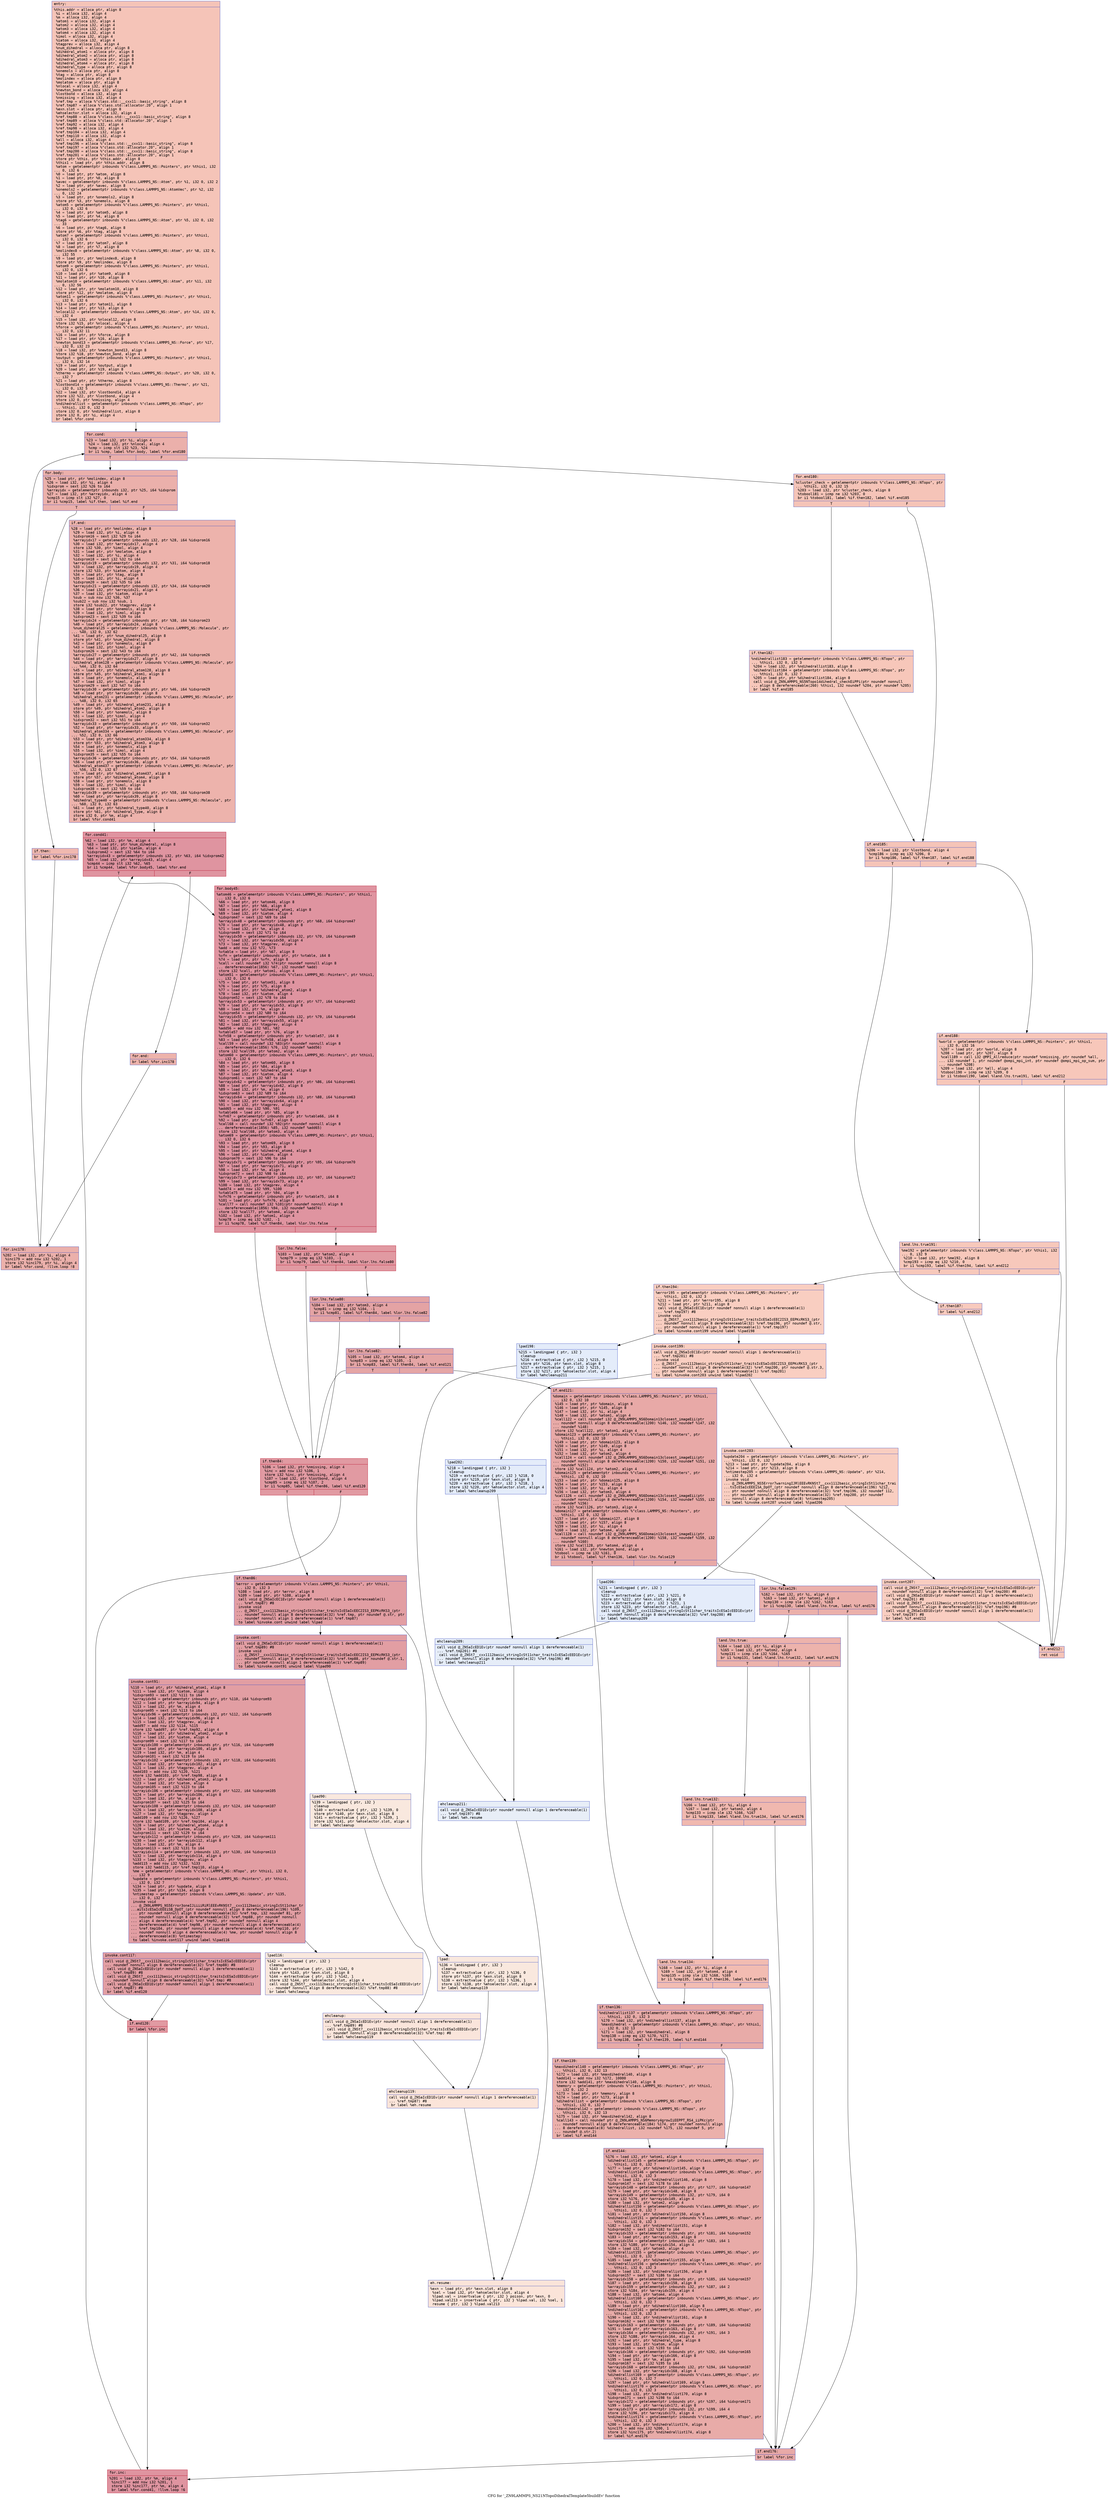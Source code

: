 digraph "CFG for '_ZN9LAMMPS_NS21NTopoDihedralTemplate5buildEv' function" {
	label="CFG for '_ZN9LAMMPS_NS21NTopoDihedralTemplate5buildEv' function";

	Node0x55584a912b20 [shape=record,color="#3d50c3ff", style=filled, fillcolor="#e97a5f70" fontname="Courier",label="{entry:\l|  %this.addr = alloca ptr, align 8\l  %i = alloca i32, align 4\l  %m = alloca i32, align 4\l  %atom1 = alloca i32, align 4\l  %atom2 = alloca i32, align 4\l  %atom3 = alloca i32, align 4\l  %atom4 = alloca i32, align 4\l  %imol = alloca i32, align 4\l  %iatom = alloca i32, align 4\l  %tagprev = alloca i32, align 4\l  %num_dihedral = alloca ptr, align 8\l  %dihedral_atom1 = alloca ptr, align 8\l  %dihedral_atom2 = alloca ptr, align 8\l  %dihedral_atom3 = alloca ptr, align 8\l  %dihedral_atom4 = alloca ptr, align 8\l  %dihedral_type = alloca ptr, align 8\l  %onemols = alloca ptr, align 8\l  %tag = alloca ptr, align 8\l  %molindex = alloca ptr, align 8\l  %molatom = alloca ptr, align 8\l  %nlocal = alloca i32, align 4\l  %newton_bond = alloca i32, align 4\l  %lostbond = alloca i32, align 4\l  %nmissing = alloca i32, align 4\l  %ref.tmp = alloca %\"class.std::__cxx11::basic_string\", align 8\l  %ref.tmp87 = alloca %\"class.std::allocator.20\", align 1\l  %exn.slot = alloca ptr, align 8\l  %ehselector.slot = alloca i32, align 4\l  %ref.tmp88 = alloca %\"class.std::__cxx11::basic_string\", align 8\l  %ref.tmp89 = alloca %\"class.std::allocator.20\", align 1\l  %ref.tmp92 = alloca i32, align 4\l  %ref.tmp98 = alloca i32, align 4\l  %ref.tmp104 = alloca i32, align 4\l  %ref.tmp110 = alloca i32, align 4\l  %all = alloca i32, align 4\l  %ref.tmp196 = alloca %\"class.std::__cxx11::basic_string\", align 8\l  %ref.tmp197 = alloca %\"class.std::allocator.20\", align 1\l  %ref.tmp200 = alloca %\"class.std::__cxx11::basic_string\", align 8\l  %ref.tmp201 = alloca %\"class.std::allocator.20\", align 1\l  store ptr %this, ptr %this.addr, align 8\l  %this1 = load ptr, ptr %this.addr, align 8\l  %atom = getelementptr inbounds %\"class.LAMMPS_NS::Pointers\", ptr %this1, i32\l... 0, i32 6\l  %0 = load ptr, ptr %atom, align 8\l  %1 = load ptr, ptr %0, align 8\l  %avec = getelementptr inbounds %\"class.LAMMPS_NS::Atom\", ptr %1, i32 0, i32 2\l  %2 = load ptr, ptr %avec, align 8\l  %onemols2 = getelementptr inbounds %\"class.LAMMPS_NS::AtomVec\", ptr %2, i32\l... 0, i32 24\l  %3 = load ptr, ptr %onemols2, align 8\l  store ptr %3, ptr %onemols, align 8\l  %atom5 = getelementptr inbounds %\"class.LAMMPS_NS::Pointers\", ptr %this1,\l... i32 0, i32 6\l  %4 = load ptr, ptr %atom5, align 8\l  %5 = load ptr, ptr %4, align 8\l  %tag6 = getelementptr inbounds %\"class.LAMMPS_NS::Atom\", ptr %5, i32 0, i32\l... 33\l  %6 = load ptr, ptr %tag6, align 8\l  store ptr %6, ptr %tag, align 8\l  %atom7 = getelementptr inbounds %\"class.LAMMPS_NS::Pointers\", ptr %this1,\l... i32 0, i32 6\l  %7 = load ptr, ptr %atom7, align 8\l  %8 = load ptr, ptr %7, align 8\l  %molindex8 = getelementptr inbounds %\"class.LAMMPS_NS::Atom\", ptr %8, i32 0,\l... i32 55\l  %9 = load ptr, ptr %molindex8, align 8\l  store ptr %9, ptr %molindex, align 8\l  %atom9 = getelementptr inbounds %\"class.LAMMPS_NS::Pointers\", ptr %this1,\l... i32 0, i32 6\l  %10 = load ptr, ptr %atom9, align 8\l  %11 = load ptr, ptr %10, align 8\l  %molatom10 = getelementptr inbounds %\"class.LAMMPS_NS::Atom\", ptr %11, i32\l... 0, i32 56\l  %12 = load ptr, ptr %molatom10, align 8\l  store ptr %12, ptr %molatom, align 8\l  %atom11 = getelementptr inbounds %\"class.LAMMPS_NS::Pointers\", ptr %this1,\l... i32 0, i32 6\l  %13 = load ptr, ptr %atom11, align 8\l  %14 = load ptr, ptr %13, align 8\l  %nlocal12 = getelementptr inbounds %\"class.LAMMPS_NS::Atom\", ptr %14, i32 0,\l... i32 4\l  %15 = load i32, ptr %nlocal12, align 8\l  store i32 %15, ptr %nlocal, align 4\l  %force = getelementptr inbounds %\"class.LAMMPS_NS::Pointers\", ptr %this1,\l... i32 0, i32 11\l  %16 = load ptr, ptr %force, align 8\l  %17 = load ptr, ptr %16, align 8\l  %newton_bond13 = getelementptr inbounds %\"class.LAMMPS_NS::Force\", ptr %17,\l... i32 0, i32 23\l  %18 = load i32, ptr %newton_bond13, align 8\l  store i32 %18, ptr %newton_bond, align 4\l  %output = getelementptr inbounds %\"class.LAMMPS_NS::Pointers\", ptr %this1,\l... i32 0, i32 14\l  %19 = load ptr, ptr %output, align 8\l  %20 = load ptr, ptr %19, align 8\l  %thermo = getelementptr inbounds %\"class.LAMMPS_NS::Output\", ptr %20, i32 0,\l... i32 7\l  %21 = load ptr, ptr %thermo, align 8\l  %lostbond14 = getelementptr inbounds %\"class.LAMMPS_NS::Thermo\", ptr %21,\l... i32 0, i32 5\l  %22 = load i32, ptr %lostbond14, align 4\l  store i32 %22, ptr %lostbond, align 4\l  store i32 0, ptr %nmissing, align 4\l  %ndihedrallist = getelementptr inbounds %\"class.LAMMPS_NS::NTopo\", ptr\l... %this1, i32 0, i32 3\l  store i32 0, ptr %ndihedrallist, align 8\l  store i32 0, ptr %i, align 4\l  br label %for.cond\l}"];
	Node0x55584a912b20 -> Node0x55584a917e40[tooltip="entry -> for.cond\nProbability 100.00%" ];
	Node0x55584a917e40 [shape=record,color="#3d50c3ff", style=filled, fillcolor="#d24b4070" fontname="Courier",label="{for.cond:\l|  %23 = load i32, ptr %i, align 4\l  %24 = load i32, ptr %nlocal, align 4\l  %cmp = icmp slt i32 %23, %24\l  br i1 %cmp, label %for.body, label %for.end180\l|{<s0>T|<s1>F}}"];
	Node0x55584a917e40:s0 -> Node0x55584a9180e0[tooltip="for.cond -> for.body\nProbability 96.88%" ];
	Node0x55584a917e40:s1 -> Node0x55584a913220[tooltip="for.cond -> for.end180\nProbability 3.12%" ];
	Node0x55584a9180e0 [shape=record,color="#3d50c3ff", style=filled, fillcolor="#d24b4070" fontname="Courier",label="{for.body:\l|  %25 = load ptr, ptr %molindex, align 8\l  %26 = load i32, ptr %i, align 4\l  %idxprom = sext i32 %26 to i64\l  %arrayidx = getelementptr inbounds i32, ptr %25, i64 %idxprom\l  %27 = load i32, ptr %arrayidx, align 4\l  %cmp15 = icmp slt i32 %27, 0\l  br i1 %cmp15, label %if.then, label %if.end\l|{<s0>T|<s1>F}}"];
	Node0x55584a9180e0:s0 -> Node0x55584a9136e0[tooltip="for.body -> if.then\nProbability 37.50%" ];
	Node0x55584a9180e0:s1 -> Node0x55584a913750[tooltip="for.body -> if.end\nProbability 62.50%" ];
	Node0x55584a9136e0 [shape=record,color="#3d50c3ff", style=filled, fillcolor="#dc5d4a70" fontname="Courier",label="{if.then:\l|  br label %for.inc178\l}"];
	Node0x55584a9136e0 -> Node0x55584a913870[tooltip="if.then -> for.inc178\nProbability 100.00%" ];
	Node0x55584a913750 [shape=record,color="#3d50c3ff", style=filled, fillcolor="#d6524470" fontname="Courier",label="{if.end:\l|  %28 = load ptr, ptr %molindex, align 8\l  %29 = load i32, ptr %i, align 4\l  %idxprom16 = sext i32 %29 to i64\l  %arrayidx17 = getelementptr inbounds i32, ptr %28, i64 %idxprom16\l  %30 = load i32, ptr %arrayidx17, align 4\l  store i32 %30, ptr %imol, align 4\l  %31 = load ptr, ptr %molatom, align 8\l  %32 = load i32, ptr %i, align 4\l  %idxprom18 = sext i32 %32 to i64\l  %arrayidx19 = getelementptr inbounds i32, ptr %31, i64 %idxprom18\l  %33 = load i32, ptr %arrayidx19, align 4\l  store i32 %33, ptr %iatom, align 4\l  %34 = load ptr, ptr %tag, align 8\l  %35 = load i32, ptr %i, align 4\l  %idxprom20 = sext i32 %35 to i64\l  %arrayidx21 = getelementptr inbounds i32, ptr %34, i64 %idxprom20\l  %36 = load i32, ptr %arrayidx21, align 4\l  %37 = load i32, ptr %iatom, align 4\l  %sub = sub nsw i32 %36, %37\l  %sub22 = sub nsw i32 %sub, 1\l  store i32 %sub22, ptr %tagprev, align 4\l  %38 = load ptr, ptr %onemols, align 8\l  %39 = load i32, ptr %imol, align 4\l  %idxprom23 = sext i32 %39 to i64\l  %arrayidx24 = getelementptr inbounds ptr, ptr %38, i64 %idxprom23\l  %40 = load ptr, ptr %arrayidx24, align 8\l  %num_dihedral25 = getelementptr inbounds %\"class.LAMMPS_NS::Molecule\", ptr\l... %40, i32 0, i32 62\l  %41 = load ptr, ptr %num_dihedral25, align 8\l  store ptr %41, ptr %num_dihedral, align 8\l  %42 = load ptr, ptr %onemols, align 8\l  %43 = load i32, ptr %imol, align 4\l  %idxprom26 = sext i32 %43 to i64\l  %arrayidx27 = getelementptr inbounds ptr, ptr %42, i64 %idxprom26\l  %44 = load ptr, ptr %arrayidx27, align 8\l  %dihedral_atom128 = getelementptr inbounds %\"class.LAMMPS_NS::Molecule\", ptr\l... %44, i32 0, i32 64\l  %45 = load ptr, ptr %dihedral_atom128, align 8\l  store ptr %45, ptr %dihedral_atom1, align 8\l  %46 = load ptr, ptr %onemols, align 8\l  %47 = load i32, ptr %imol, align 4\l  %idxprom29 = sext i32 %47 to i64\l  %arrayidx30 = getelementptr inbounds ptr, ptr %46, i64 %idxprom29\l  %48 = load ptr, ptr %arrayidx30, align 8\l  %dihedral_atom231 = getelementptr inbounds %\"class.LAMMPS_NS::Molecule\", ptr\l... %48, i32 0, i32 65\l  %49 = load ptr, ptr %dihedral_atom231, align 8\l  store ptr %49, ptr %dihedral_atom2, align 8\l  %50 = load ptr, ptr %onemols, align 8\l  %51 = load i32, ptr %imol, align 4\l  %idxprom32 = sext i32 %51 to i64\l  %arrayidx33 = getelementptr inbounds ptr, ptr %50, i64 %idxprom32\l  %52 = load ptr, ptr %arrayidx33, align 8\l  %dihedral_atom334 = getelementptr inbounds %\"class.LAMMPS_NS::Molecule\", ptr\l... %52, i32 0, i32 66\l  %53 = load ptr, ptr %dihedral_atom334, align 8\l  store ptr %53, ptr %dihedral_atom3, align 8\l  %54 = load ptr, ptr %onemols, align 8\l  %55 = load i32, ptr %imol, align 4\l  %idxprom35 = sext i32 %55 to i64\l  %arrayidx36 = getelementptr inbounds ptr, ptr %54, i64 %idxprom35\l  %56 = load ptr, ptr %arrayidx36, align 8\l  %dihedral_atom437 = getelementptr inbounds %\"class.LAMMPS_NS::Molecule\", ptr\l... %56, i32 0, i32 67\l  %57 = load ptr, ptr %dihedral_atom437, align 8\l  store ptr %57, ptr %dihedral_atom4, align 8\l  %58 = load ptr, ptr %onemols, align 8\l  %59 = load i32, ptr %imol, align 4\l  %idxprom38 = sext i32 %59 to i64\l  %arrayidx39 = getelementptr inbounds ptr, ptr %58, i64 %idxprom38\l  %60 = load ptr, ptr %arrayidx39, align 8\l  %dihedral_type40 = getelementptr inbounds %\"class.LAMMPS_NS::Molecule\", ptr\l... %60, i32 0, i32 63\l  %61 = load ptr, ptr %dihedral_type40, align 8\l  store ptr %61, ptr %dihedral_type, align 8\l  store i32 0, ptr %m, align 4\l  br label %for.cond41\l}"];
	Node0x55584a913750 -> Node0x55584a91c560[tooltip="if.end -> for.cond41\nProbability 100.00%" ];
	Node0x55584a91c560 [shape=record,color="#b70d28ff", style=filled, fillcolor="#b70d2870" fontname="Courier",label="{for.cond41:\l|  %62 = load i32, ptr %m, align 4\l  %63 = load ptr, ptr %num_dihedral, align 8\l  %64 = load i32, ptr %iatom, align 4\l  %idxprom42 = sext i32 %64 to i64\l  %arrayidx43 = getelementptr inbounds i32, ptr %63, i64 %idxprom42\l  %65 = load i32, ptr %arrayidx43, align 4\l  %cmp44 = icmp slt i32 %62, %65\l  br i1 %cmp44, label %for.body45, label %for.end\l|{<s0>T|<s1>F}}"];
	Node0x55584a91c560:s0 -> Node0x55584a916390[tooltip="for.cond41 -> for.body45\nProbability 96.88%" ];
	Node0x55584a91c560:s1 -> Node0x55584a916410[tooltip="for.cond41 -> for.end\nProbability 3.12%" ];
	Node0x55584a916390 [shape=record,color="#b70d28ff", style=filled, fillcolor="#b70d2870" fontname="Courier",label="{for.body45:\l|  %atom46 = getelementptr inbounds %\"class.LAMMPS_NS::Pointers\", ptr %this1,\l... i32 0, i32 6\l  %66 = load ptr, ptr %atom46, align 8\l  %67 = load ptr, ptr %66, align 8\l  %68 = load ptr, ptr %dihedral_atom1, align 8\l  %69 = load i32, ptr %iatom, align 4\l  %idxprom47 = sext i32 %69 to i64\l  %arrayidx48 = getelementptr inbounds ptr, ptr %68, i64 %idxprom47\l  %70 = load ptr, ptr %arrayidx48, align 8\l  %71 = load i32, ptr %m, align 4\l  %idxprom49 = sext i32 %71 to i64\l  %arrayidx50 = getelementptr inbounds i32, ptr %70, i64 %idxprom49\l  %72 = load i32, ptr %arrayidx50, align 4\l  %73 = load i32, ptr %tagprev, align 4\l  %add = add nsw i32 %72, %73\l  %vtable = load ptr, ptr %67, align 8\l  %vfn = getelementptr inbounds ptr, ptr %vtable, i64 8\l  %74 = load ptr, ptr %vfn, align 8\l  %call = call noundef i32 %74(ptr noundef nonnull align 8\l... dereferenceable(1856) %67, i32 noundef %add)\l  store i32 %call, ptr %atom1, align 4\l  %atom51 = getelementptr inbounds %\"class.LAMMPS_NS::Pointers\", ptr %this1,\l... i32 0, i32 6\l  %75 = load ptr, ptr %atom51, align 8\l  %76 = load ptr, ptr %75, align 8\l  %77 = load ptr, ptr %dihedral_atom2, align 8\l  %78 = load i32, ptr %iatom, align 4\l  %idxprom52 = sext i32 %78 to i64\l  %arrayidx53 = getelementptr inbounds ptr, ptr %77, i64 %idxprom52\l  %79 = load ptr, ptr %arrayidx53, align 8\l  %80 = load i32, ptr %m, align 4\l  %idxprom54 = sext i32 %80 to i64\l  %arrayidx55 = getelementptr inbounds i32, ptr %79, i64 %idxprom54\l  %81 = load i32, ptr %arrayidx55, align 4\l  %82 = load i32, ptr %tagprev, align 4\l  %add56 = add nsw i32 %81, %82\l  %vtable57 = load ptr, ptr %76, align 8\l  %vfn58 = getelementptr inbounds ptr, ptr %vtable57, i64 8\l  %83 = load ptr, ptr %vfn58, align 8\l  %call59 = call noundef i32 %83(ptr noundef nonnull align 8\l... dereferenceable(1856) %76, i32 noundef %add56)\l  store i32 %call59, ptr %atom2, align 4\l  %atom60 = getelementptr inbounds %\"class.LAMMPS_NS::Pointers\", ptr %this1,\l... i32 0, i32 6\l  %84 = load ptr, ptr %atom60, align 8\l  %85 = load ptr, ptr %84, align 8\l  %86 = load ptr, ptr %dihedral_atom3, align 8\l  %87 = load i32, ptr %iatom, align 4\l  %idxprom61 = sext i32 %87 to i64\l  %arrayidx62 = getelementptr inbounds ptr, ptr %86, i64 %idxprom61\l  %88 = load ptr, ptr %arrayidx62, align 8\l  %89 = load i32, ptr %m, align 4\l  %idxprom63 = sext i32 %89 to i64\l  %arrayidx64 = getelementptr inbounds i32, ptr %88, i64 %idxprom63\l  %90 = load i32, ptr %arrayidx64, align 4\l  %91 = load i32, ptr %tagprev, align 4\l  %add65 = add nsw i32 %90, %91\l  %vtable66 = load ptr, ptr %85, align 8\l  %vfn67 = getelementptr inbounds ptr, ptr %vtable66, i64 8\l  %92 = load ptr, ptr %vfn67, align 8\l  %call68 = call noundef i32 %92(ptr noundef nonnull align 8\l... dereferenceable(1856) %85, i32 noundef %add65)\l  store i32 %call68, ptr %atom3, align 4\l  %atom69 = getelementptr inbounds %\"class.LAMMPS_NS::Pointers\", ptr %this1,\l... i32 0, i32 6\l  %93 = load ptr, ptr %atom69, align 8\l  %94 = load ptr, ptr %93, align 8\l  %95 = load ptr, ptr %dihedral_atom4, align 8\l  %96 = load i32, ptr %iatom, align 4\l  %idxprom70 = sext i32 %96 to i64\l  %arrayidx71 = getelementptr inbounds ptr, ptr %95, i64 %idxprom70\l  %97 = load ptr, ptr %arrayidx71, align 8\l  %98 = load i32, ptr %m, align 4\l  %idxprom72 = sext i32 %98 to i64\l  %arrayidx73 = getelementptr inbounds i32, ptr %97, i64 %idxprom72\l  %99 = load i32, ptr %arrayidx73, align 4\l  %100 = load i32, ptr %tagprev, align 4\l  %add74 = add nsw i32 %99, %100\l  %vtable75 = load ptr, ptr %94, align 8\l  %vfn76 = getelementptr inbounds ptr, ptr %vtable75, i64 8\l  %101 = load ptr, ptr %vfn76, align 8\l  %call77 = call noundef i32 %101(ptr noundef nonnull align 8\l... dereferenceable(1856) %94, i32 noundef %add74)\l  store i32 %call77, ptr %atom4, align 4\l  %102 = load i32, ptr %atom1, align 4\l  %cmp78 = icmp eq i32 %102, -1\l  br i1 %cmp78, label %if.then84, label %lor.lhs.false\l|{<s0>T|<s1>F}}"];
	Node0x55584a916390:s0 -> Node0x55584a920c00[tooltip="for.body45 -> if.then84\nProbability 37.50%" ];
	Node0x55584a916390:s1 -> Node0x55584a920c80[tooltip="for.body45 -> lor.lhs.false\nProbability 62.50%" ];
	Node0x55584a920c80 [shape=record,color="#b70d28ff", style=filled, fillcolor="#bb1b2c70" fontname="Courier",label="{lor.lhs.false:\l|  %103 = load i32, ptr %atom2, align 4\l  %cmp79 = icmp eq i32 %103, -1\l  br i1 %cmp79, label %if.then84, label %lor.lhs.false80\l|{<s0>T|<s1>F}}"];
	Node0x55584a920c80:s0 -> Node0x55584a920c00[tooltip="lor.lhs.false -> if.then84\nProbability 37.50%" ];
	Node0x55584a920c80:s1 -> Node0x55584a920f40[tooltip="lor.lhs.false -> lor.lhs.false80\nProbability 62.50%" ];
	Node0x55584a920f40 [shape=record,color="#3d50c3ff", style=filled, fillcolor="#c32e3170" fontname="Courier",label="{lor.lhs.false80:\l|  %104 = load i32, ptr %atom3, align 4\l  %cmp81 = icmp eq i32 %104, -1\l  br i1 %cmp81, label %if.then84, label %lor.lhs.false82\l|{<s0>T|<s1>F}}"];
	Node0x55584a920f40:s0 -> Node0x55584a920c00[tooltip="lor.lhs.false80 -> if.then84\nProbability 37.50%" ];
	Node0x55584a920f40:s1 -> Node0x55584a9211d0[tooltip="lor.lhs.false80 -> lor.lhs.false82\nProbability 62.50%" ];
	Node0x55584a9211d0 [shape=record,color="#3d50c3ff", style=filled, fillcolor="#c5333470" fontname="Courier",label="{lor.lhs.false82:\l|  %105 = load i32, ptr %atom4, align 4\l  %cmp83 = icmp eq i32 %105, -1\l  br i1 %cmp83, label %if.then84, label %if.end121\l|{<s0>T|<s1>F}}"];
	Node0x55584a9211d0:s0 -> Node0x55584a920c00[tooltip="lor.lhs.false82 -> if.then84\nProbability 37.50%" ];
	Node0x55584a9211d0:s1 -> Node0x55584a921430[tooltip="lor.lhs.false82 -> if.end121\nProbability 62.50%" ];
	Node0x55584a920c00 [shape=record,color="#b70d28ff", style=filled, fillcolor="#bb1b2c70" fontname="Courier",label="{if.then84:\l|  %106 = load i32, ptr %nmissing, align 4\l  %inc = add nsw i32 %106, 1\l  store i32 %inc, ptr %nmissing, align 4\l  %107 = load i32, ptr %lostbond, align 4\l  %cmp85 = icmp eq i32 %107, 2\l  br i1 %cmp85, label %if.then86, label %if.end120\l|{<s0>T|<s1>F}}"];
	Node0x55584a920c00:s0 -> Node0x55584a921830[tooltip="if.then84 -> if.then86\nProbability 50.00%" ];
	Node0x55584a920c00:s1 -> Node0x55584a9218b0[tooltip="if.then84 -> if.end120\nProbability 50.00%" ];
	Node0x55584a921830 [shape=record,color="#3d50c3ff", style=filled, fillcolor="#be242e70" fontname="Courier",label="{if.then86:\l|  %error = getelementptr inbounds %\"class.LAMMPS_NS::Pointers\", ptr %this1,\l... i32 0, i32 3\l  %108 = load ptr, ptr %error, align 8\l  %109 = load ptr, ptr %108, align 8\l  call void @_ZNSaIcEC1Ev(ptr noundef nonnull align 1 dereferenceable(1)\l... %ref.tmp87) #8\l  invoke void\l... @_ZNSt7__cxx1112basic_stringIcSt11char_traitsIcESaIcEEC2IS3_EEPKcRKS3_(ptr\l... noundef nonnull align 8 dereferenceable(32) %ref.tmp, ptr noundef @.str, ptr\l... noundef nonnull align 1 dereferenceable(1) %ref.tmp87)\l          to label %invoke.cont unwind label %lpad\l}"];
	Node0x55584a921830 -> Node0x55584a921ee0[tooltip="if.then86 -> invoke.cont\nProbability 100.00%" ];
	Node0x55584a921830 -> Node0x55584a921fc0[tooltip="if.then86 -> lpad\nProbability 0.00%" ];
	Node0x55584a921ee0 [shape=record,color="#3d50c3ff", style=filled, fillcolor="#be242e70" fontname="Courier",label="{invoke.cont:\l|  call void @_ZNSaIcEC1Ev(ptr noundef nonnull align 1 dereferenceable(1)\l... %ref.tmp89) #8\l  invoke void\l... @_ZNSt7__cxx1112basic_stringIcSt11char_traitsIcESaIcEEC2IS3_EEPKcRKS3_(ptr\l... noundef nonnull align 8 dereferenceable(32) %ref.tmp88, ptr noundef @.str.1,\l... ptr noundef nonnull align 1 dereferenceable(1) %ref.tmp89)\l          to label %invoke.cont91 unwind label %lpad90\l}"];
	Node0x55584a921ee0 -> Node0x55584a922350[tooltip="invoke.cont -> invoke.cont91\nProbability 100.00%" ];
	Node0x55584a921ee0 -> Node0x55584a9223a0[tooltip="invoke.cont -> lpad90\nProbability 0.00%" ];
	Node0x55584a922350 [shape=record,color="#3d50c3ff", style=filled, fillcolor="#be242e70" fontname="Courier",label="{invoke.cont91:\l|  %110 = load ptr, ptr %dihedral_atom1, align 8\l  %111 = load i32, ptr %iatom, align 4\l  %idxprom93 = sext i32 %111 to i64\l  %arrayidx94 = getelementptr inbounds ptr, ptr %110, i64 %idxprom93\l  %112 = load ptr, ptr %arrayidx94, align 8\l  %113 = load i32, ptr %m, align 4\l  %idxprom95 = sext i32 %113 to i64\l  %arrayidx96 = getelementptr inbounds i32, ptr %112, i64 %idxprom95\l  %114 = load i32, ptr %arrayidx96, align 4\l  %115 = load i32, ptr %tagprev, align 4\l  %add97 = add nsw i32 %114, %115\l  store i32 %add97, ptr %ref.tmp92, align 4\l  %116 = load ptr, ptr %dihedral_atom2, align 8\l  %117 = load i32, ptr %iatom, align 4\l  %idxprom99 = sext i32 %117 to i64\l  %arrayidx100 = getelementptr inbounds ptr, ptr %116, i64 %idxprom99\l  %118 = load ptr, ptr %arrayidx100, align 8\l  %119 = load i32, ptr %m, align 4\l  %idxprom101 = sext i32 %119 to i64\l  %arrayidx102 = getelementptr inbounds i32, ptr %118, i64 %idxprom101\l  %120 = load i32, ptr %arrayidx102, align 4\l  %121 = load i32, ptr %tagprev, align 4\l  %add103 = add nsw i32 %120, %121\l  store i32 %add103, ptr %ref.tmp98, align 4\l  %122 = load ptr, ptr %dihedral_atom3, align 8\l  %123 = load i32, ptr %iatom, align 4\l  %idxprom105 = sext i32 %123 to i64\l  %arrayidx106 = getelementptr inbounds ptr, ptr %122, i64 %idxprom105\l  %124 = load ptr, ptr %arrayidx106, align 8\l  %125 = load i32, ptr %m, align 4\l  %idxprom107 = sext i32 %125 to i64\l  %arrayidx108 = getelementptr inbounds i32, ptr %124, i64 %idxprom107\l  %126 = load i32, ptr %arrayidx108, align 4\l  %127 = load i32, ptr %tagprev, align 4\l  %add109 = add nsw i32 %126, %127\l  store i32 %add109, ptr %ref.tmp104, align 4\l  %128 = load ptr, ptr %dihedral_atom4, align 8\l  %129 = load i32, ptr %iatom, align 4\l  %idxprom111 = sext i32 %129 to i64\l  %arrayidx112 = getelementptr inbounds ptr, ptr %128, i64 %idxprom111\l  %130 = load ptr, ptr %arrayidx112, align 8\l  %131 = load i32, ptr %m, align 4\l  %idxprom113 = sext i32 %131 to i64\l  %arrayidx114 = getelementptr inbounds i32, ptr %130, i64 %idxprom113\l  %132 = load i32, ptr %arrayidx114, align 4\l  %133 = load i32, ptr %tagprev, align 4\l  %add115 = add nsw i32 %132, %133\l  store i32 %add115, ptr %ref.tmp110, align 4\l  %me = getelementptr inbounds %\"class.LAMMPS_NS::NTopo\", ptr %this1, i32 0,\l... i32 9\l  %update = getelementptr inbounds %\"class.LAMMPS_NS::Pointers\", ptr %this1,\l... i32 0, i32 7\l  %134 = load ptr, ptr %update, align 8\l  %135 = load ptr, ptr %134, align 8\l  %ntimestep = getelementptr inbounds %\"class.LAMMPS_NS::Update\", ptr %135,\l... i32 0, i32 4\l  invoke void\l... @_ZN9LAMMPS_NS5Error3oneIJiiiiRiRlEEEvRKNSt7__cxx1112basic_stringIcSt11char_tr\l...aitsIcESaIcEEEiSB_DpOT_(ptr noundef nonnull align 8 dereferenceable(196) %109,\l... ptr noundef nonnull align 8 dereferenceable(32) %ref.tmp, i32 noundef 81, ptr\l... noundef nonnull align 8 dereferenceable(32) %ref.tmp88, ptr noundef nonnull\l... align 4 dereferenceable(4) %ref.tmp92, ptr noundef nonnull align 4\l... dereferenceable(4) %ref.tmp98, ptr noundef nonnull align 4 dereferenceable(4)\l... %ref.tmp104, ptr noundef nonnull align 4 dereferenceable(4) %ref.tmp110, ptr\l... noundef nonnull align 4 dereferenceable(4) %me, ptr noundef nonnull align 8\l... dereferenceable(8) %ntimestep)\l          to label %invoke.cont117 unwind label %lpad116\l}"];
	Node0x55584a922350 -> Node0x55584a922300[tooltip="invoke.cont91 -> invoke.cont117\nProbability 100.00%" ];
	Node0x55584a922350 -> Node0x55584a925730[tooltip="invoke.cont91 -> lpad116\nProbability 0.00%" ];
	Node0x55584a922300 [shape=record,color="#3d50c3ff", style=filled, fillcolor="#be242e70" fontname="Courier",label="{invoke.cont117:\l|  call void @_ZNSt7__cxx1112basic_stringIcSt11char_traitsIcESaIcEED1Ev(ptr\l... noundef nonnull align 8 dereferenceable(32) %ref.tmp88) #8\l  call void @_ZNSaIcED1Ev(ptr noundef nonnull align 1 dereferenceable(1)\l... %ref.tmp89) #8\l  call void @_ZNSt7__cxx1112basic_stringIcSt11char_traitsIcESaIcEED1Ev(ptr\l... noundef nonnull align 8 dereferenceable(32) %ref.tmp) #8\l  call void @_ZNSaIcED1Ev(ptr noundef nonnull align 1 dereferenceable(1)\l... %ref.tmp87) #8\l  br label %if.end120\l}"];
	Node0x55584a922300 -> Node0x55584a9218b0[tooltip="invoke.cont117 -> if.end120\nProbability 100.00%" ];
	Node0x55584a921fc0 [shape=record,color="#3d50c3ff", style=filled, fillcolor="#f2cab570" fontname="Courier",label="{lpad:\l|  %136 = landingpad \{ ptr, i32 \}\l          cleanup\l  %137 = extractvalue \{ ptr, i32 \} %136, 0\l  store ptr %137, ptr %exn.slot, align 8\l  %138 = extractvalue \{ ptr, i32 \} %136, 1\l  store i32 %138, ptr %ehselector.slot, align 4\l  br label %ehcleanup119\l}"];
	Node0x55584a921fc0 -> Node0x55584a9264d0[tooltip="lpad -> ehcleanup119\nProbability 100.00%" ];
	Node0x55584a9223a0 [shape=record,color="#3d50c3ff", style=filled, fillcolor="#f2cab570" fontname="Courier",label="{lpad90:\l|  %139 = landingpad \{ ptr, i32 \}\l          cleanup\l  %140 = extractvalue \{ ptr, i32 \} %139, 0\l  store ptr %140, ptr %exn.slot, align 8\l  %141 = extractvalue \{ ptr, i32 \} %139, 1\l  store i32 %141, ptr %ehselector.slot, align 4\l  br label %ehcleanup\l}"];
	Node0x55584a9223a0 -> Node0x55584a926810[tooltip="lpad90 -> ehcleanup\nProbability 100.00%" ];
	Node0x55584a925730 [shape=record,color="#3d50c3ff", style=filled, fillcolor="#f2cab570" fontname="Courier",label="{lpad116:\l|  %142 = landingpad \{ ptr, i32 \}\l          cleanup\l  %143 = extractvalue \{ ptr, i32 \} %142, 0\l  store ptr %143, ptr %exn.slot, align 8\l  %144 = extractvalue \{ ptr, i32 \} %142, 1\l  store i32 %144, ptr %ehselector.slot, align 4\l  call void @_ZNSt7__cxx1112basic_stringIcSt11char_traitsIcESaIcEED1Ev(ptr\l... noundef nonnull align 8 dereferenceable(32) %ref.tmp88) #8\l  br label %ehcleanup\l}"];
	Node0x55584a925730 -> Node0x55584a926810[tooltip="lpad116 -> ehcleanup\nProbability 100.00%" ];
	Node0x55584a926810 [shape=record,color="#3d50c3ff", style=filled, fillcolor="#f4c5ad70" fontname="Courier",label="{ehcleanup:\l|  call void @_ZNSaIcED1Ev(ptr noundef nonnull align 1 dereferenceable(1)\l... %ref.tmp89) #8\l  call void @_ZNSt7__cxx1112basic_stringIcSt11char_traitsIcESaIcEED1Ev(ptr\l... noundef nonnull align 8 dereferenceable(32) %ref.tmp) #8\l  br label %ehcleanup119\l}"];
	Node0x55584a926810 -> Node0x55584a9264d0[tooltip="ehcleanup -> ehcleanup119\nProbability 100.00%" ];
	Node0x55584a9264d0 [shape=record,color="#3d50c3ff", style=filled, fillcolor="#f5c1a970" fontname="Courier",label="{ehcleanup119:\l|  call void @_ZNSaIcED1Ev(ptr noundef nonnull align 1 dereferenceable(1)\l... %ref.tmp87) #8\l  br label %eh.resume\l}"];
	Node0x55584a9264d0 -> Node0x55584a927120[tooltip="ehcleanup119 -> eh.resume\nProbability 100.00%" ];
	Node0x55584a9218b0 [shape=record,color="#b70d28ff", style=filled, fillcolor="#bb1b2c70" fontname="Courier",label="{if.end120:\l|  br label %for.inc\l}"];
	Node0x55584a9218b0 -> Node0x55584a9271e0[tooltip="if.end120 -> for.inc\nProbability 100.00%" ];
	Node0x55584a921430 [shape=record,color="#3d50c3ff", style=filled, fillcolor="#ca3b3770" fontname="Courier",label="{if.end121:\l|  %domain = getelementptr inbounds %\"class.LAMMPS_NS::Pointers\", ptr %this1,\l... i32 0, i32 10\l  %145 = load ptr, ptr %domain, align 8\l  %146 = load ptr, ptr %145, align 8\l  %147 = load i32, ptr %i, align 4\l  %148 = load i32, ptr %atom1, align 4\l  %call122 = call noundef i32 @_ZN9LAMMPS_NS6Domain13closest_imageEii(ptr\l... noundef nonnull align 8 dereferenceable(1200) %146, i32 noundef %147, i32\l... noundef %148)\l  store i32 %call122, ptr %atom1, align 4\l  %domain123 = getelementptr inbounds %\"class.LAMMPS_NS::Pointers\", ptr\l... %this1, i32 0, i32 10\l  %149 = load ptr, ptr %domain123, align 8\l  %150 = load ptr, ptr %149, align 8\l  %151 = load i32, ptr %i, align 4\l  %152 = load i32, ptr %atom2, align 4\l  %call124 = call noundef i32 @_ZN9LAMMPS_NS6Domain13closest_imageEii(ptr\l... noundef nonnull align 8 dereferenceable(1200) %150, i32 noundef %151, i32\l... noundef %152)\l  store i32 %call124, ptr %atom2, align 4\l  %domain125 = getelementptr inbounds %\"class.LAMMPS_NS::Pointers\", ptr\l... %this1, i32 0, i32 10\l  %153 = load ptr, ptr %domain125, align 8\l  %154 = load ptr, ptr %153, align 8\l  %155 = load i32, ptr %i, align 4\l  %156 = load i32, ptr %atom3, align 4\l  %call126 = call noundef i32 @_ZN9LAMMPS_NS6Domain13closest_imageEii(ptr\l... noundef nonnull align 8 dereferenceable(1200) %154, i32 noundef %155, i32\l... noundef %156)\l  store i32 %call126, ptr %atom3, align 4\l  %domain127 = getelementptr inbounds %\"class.LAMMPS_NS::Pointers\", ptr\l... %this1, i32 0, i32 10\l  %157 = load ptr, ptr %domain127, align 8\l  %158 = load ptr, ptr %157, align 8\l  %159 = load i32, ptr %i, align 4\l  %160 = load i32, ptr %atom4, align 4\l  %call128 = call noundef i32 @_ZN9LAMMPS_NS6Domain13closest_imageEii(ptr\l... noundef nonnull align 8 dereferenceable(1200) %158, i32 noundef %159, i32\l... noundef %160)\l  store i32 %call128, ptr %atom4, align 4\l  %161 = load i32, ptr %newton_bond, align 4\l  %tobool = icmp ne i32 %161, 0\l  br i1 %tobool, label %if.then136, label %lor.lhs.false129\l|{<s0>T|<s1>F}}"];
	Node0x55584a921430:s0 -> Node0x55584a91c810[tooltip="if.end121 -> if.then136\nProbability 62.50%" ];
	Node0x55584a921430:s1 -> Node0x55584a91c8c0[tooltip="if.end121 -> lor.lhs.false129\nProbability 37.50%" ];
	Node0x55584a91c8c0 [shape=record,color="#3d50c3ff", style=filled, fillcolor="#d24b4070" fontname="Courier",label="{lor.lhs.false129:\l|  %162 = load i32, ptr %i, align 4\l  %163 = load i32, ptr %atom1, align 4\l  %cmp130 = icmp sle i32 %162, %163\l  br i1 %cmp130, label %land.lhs.true, label %if.end176\l|{<s0>T|<s1>F}}"];
	Node0x55584a91c8c0:s0 -> Node0x55584a91cc30[tooltip="lor.lhs.false129 -> land.lhs.true\nProbability 50.00%" ];
	Node0x55584a91c8c0:s1 -> Node0x55584a91cc80[tooltip="lor.lhs.false129 -> if.end176\nProbability 50.00%" ];
	Node0x55584a91cc30 [shape=record,color="#3d50c3ff", style=filled, fillcolor="#d6524470" fontname="Courier",label="{land.lhs.true:\l|  %164 = load i32, ptr %i, align 4\l  %165 = load i32, ptr %atom2, align 4\l  %cmp131 = icmp sle i32 %164, %165\l  br i1 %cmp131, label %land.lhs.true132, label %if.end176\l|{<s0>T|<s1>F}}"];
	Node0x55584a91cc30:s0 -> Node0x55584a91cfc0[tooltip="land.lhs.true -> land.lhs.true132\nProbability 50.00%" ];
	Node0x55584a91cc30:s1 -> Node0x55584a91cc80[tooltip="land.lhs.true -> if.end176\nProbability 50.00%" ];
	Node0x55584a91cfc0 [shape=record,color="#3d50c3ff", style=filled, fillcolor="#dc5d4a70" fontname="Courier",label="{land.lhs.true132:\l|  %166 = load i32, ptr %i, align 4\l  %167 = load i32, ptr %atom3, align 4\l  %cmp133 = icmp sle i32 %166, %167\l  br i1 %cmp133, label %land.lhs.true134, label %if.end176\l|{<s0>T|<s1>F}}"];
	Node0x55584a91cfc0:s0 -> Node0x55584a91d2d0[tooltip="land.lhs.true132 -> land.lhs.true134\nProbability 50.00%" ];
	Node0x55584a91cfc0:s1 -> Node0x55584a91cc80[tooltip="land.lhs.true132 -> if.end176\nProbability 50.00%" ];
	Node0x55584a91d2d0 [shape=record,color="#3d50c3ff", style=filled, fillcolor="#e1675170" fontname="Courier",label="{land.lhs.true134:\l|  %168 = load i32, ptr %i, align 4\l  %169 = load i32, ptr %atom4, align 4\l  %cmp135 = icmp sle i32 %168, %169\l  br i1 %cmp135, label %if.then136, label %if.end176\l|{<s0>T|<s1>F}}"];
	Node0x55584a91d2d0:s0 -> Node0x55584a91c810[tooltip="land.lhs.true134 -> if.then136\nProbability 50.00%" ];
	Node0x55584a91d2d0:s1 -> Node0x55584a91cc80[tooltip="land.lhs.true134 -> if.end176\nProbability 50.00%" ];
	Node0x55584a91c810 [shape=record,color="#3d50c3ff", style=filled, fillcolor="#cc403a70" fontname="Courier",label="{if.then136:\l|  %ndihedrallist137 = getelementptr inbounds %\"class.LAMMPS_NS::NTopo\", ptr\l... %this1, i32 0, i32 3\l  %170 = load i32, ptr %ndihedrallist137, align 8\l  %maxdihedral = getelementptr inbounds %\"class.LAMMPS_NS::NTopo\", ptr %this1,\l... i32 0, i32 13\l  %171 = load i32, ptr %maxdihedral, align 8\l  %cmp138 = icmp eq i32 %170, %171\l  br i1 %cmp138, label %if.then139, label %if.end144\l|{<s0>T|<s1>F}}"];
	Node0x55584a91c810:s0 -> Node0x55584a92a2f0[tooltip="if.then136 -> if.then139\nProbability 50.00%" ];
	Node0x55584a91c810:s1 -> Node0x55584a92a370[tooltip="if.then136 -> if.end144\nProbability 50.00%" ];
	Node0x55584a92a2f0 [shape=record,color="#3d50c3ff", style=filled, fillcolor="#d24b4070" fontname="Courier",label="{if.then139:\l|  %maxdihedral140 = getelementptr inbounds %\"class.LAMMPS_NS::NTopo\", ptr\l... %this1, i32 0, i32 13\l  %172 = load i32, ptr %maxdihedral140, align 8\l  %add141 = add nsw i32 %172, 10000\l  store i32 %add141, ptr %maxdihedral140, align 8\l  %memory = getelementptr inbounds %\"class.LAMMPS_NS::Pointers\", ptr %this1,\l... i32 0, i32 2\l  %173 = load ptr, ptr %memory, align 8\l  %174 = load ptr, ptr %173, align 8\l  %dihedrallist = getelementptr inbounds %\"class.LAMMPS_NS::NTopo\", ptr\l... %this1, i32 0, i32 7\l  %maxdihedral142 = getelementptr inbounds %\"class.LAMMPS_NS::NTopo\", ptr\l... %this1, i32 0, i32 13\l  %175 = load i32, ptr %maxdihedral142, align 8\l  %call143 = call noundef ptr @_ZN9LAMMPS_NS6Memory4growIiEEPPT_RS4_iiPKc(ptr\l... noundef nonnull align 8 dereferenceable(184) %174, ptr noundef nonnull align\l... 8 dereferenceable(8) %dihedrallist, i32 noundef %175, i32 noundef 5, ptr\l... noundef @.str.2)\l  br label %if.end144\l}"];
	Node0x55584a92a2f0 -> Node0x55584a92a370[tooltip="if.then139 -> if.end144\nProbability 100.00%" ];
	Node0x55584a92a370 [shape=record,color="#3d50c3ff", style=filled, fillcolor="#cc403a70" fontname="Courier",label="{if.end144:\l|  %176 = load i32, ptr %atom1, align 4\l  %dihedrallist145 = getelementptr inbounds %\"class.LAMMPS_NS::NTopo\", ptr\l... %this1, i32 0, i32 7\l  %177 = load ptr, ptr %dihedrallist145, align 8\l  %ndihedrallist146 = getelementptr inbounds %\"class.LAMMPS_NS::NTopo\", ptr\l... %this1, i32 0, i32 3\l  %178 = load i32, ptr %ndihedrallist146, align 8\l  %idxprom147 = sext i32 %178 to i64\l  %arrayidx148 = getelementptr inbounds ptr, ptr %177, i64 %idxprom147\l  %179 = load ptr, ptr %arrayidx148, align 8\l  %arrayidx149 = getelementptr inbounds i32, ptr %179, i64 0\l  store i32 %176, ptr %arrayidx149, align 4\l  %180 = load i32, ptr %atom2, align 4\l  %dihedrallist150 = getelementptr inbounds %\"class.LAMMPS_NS::NTopo\", ptr\l... %this1, i32 0, i32 7\l  %181 = load ptr, ptr %dihedrallist150, align 8\l  %ndihedrallist151 = getelementptr inbounds %\"class.LAMMPS_NS::NTopo\", ptr\l... %this1, i32 0, i32 3\l  %182 = load i32, ptr %ndihedrallist151, align 8\l  %idxprom152 = sext i32 %182 to i64\l  %arrayidx153 = getelementptr inbounds ptr, ptr %181, i64 %idxprom152\l  %183 = load ptr, ptr %arrayidx153, align 8\l  %arrayidx154 = getelementptr inbounds i32, ptr %183, i64 1\l  store i32 %180, ptr %arrayidx154, align 4\l  %184 = load i32, ptr %atom3, align 4\l  %dihedrallist155 = getelementptr inbounds %\"class.LAMMPS_NS::NTopo\", ptr\l... %this1, i32 0, i32 7\l  %185 = load ptr, ptr %dihedrallist155, align 8\l  %ndihedrallist156 = getelementptr inbounds %\"class.LAMMPS_NS::NTopo\", ptr\l... %this1, i32 0, i32 3\l  %186 = load i32, ptr %ndihedrallist156, align 8\l  %idxprom157 = sext i32 %186 to i64\l  %arrayidx158 = getelementptr inbounds ptr, ptr %185, i64 %idxprom157\l  %187 = load ptr, ptr %arrayidx158, align 8\l  %arrayidx159 = getelementptr inbounds i32, ptr %187, i64 2\l  store i32 %184, ptr %arrayidx159, align 4\l  %188 = load i32, ptr %atom4, align 4\l  %dihedrallist160 = getelementptr inbounds %\"class.LAMMPS_NS::NTopo\", ptr\l... %this1, i32 0, i32 7\l  %189 = load ptr, ptr %dihedrallist160, align 8\l  %ndihedrallist161 = getelementptr inbounds %\"class.LAMMPS_NS::NTopo\", ptr\l... %this1, i32 0, i32 3\l  %190 = load i32, ptr %ndihedrallist161, align 8\l  %idxprom162 = sext i32 %190 to i64\l  %arrayidx163 = getelementptr inbounds ptr, ptr %189, i64 %idxprom162\l  %191 = load ptr, ptr %arrayidx163, align 8\l  %arrayidx164 = getelementptr inbounds i32, ptr %191, i64 3\l  store i32 %188, ptr %arrayidx164, align 4\l  %192 = load ptr, ptr %dihedral_type, align 8\l  %193 = load i32, ptr %iatom, align 4\l  %idxprom165 = sext i32 %193 to i64\l  %arrayidx166 = getelementptr inbounds ptr, ptr %192, i64 %idxprom165\l  %194 = load ptr, ptr %arrayidx166, align 8\l  %195 = load i32, ptr %m, align 4\l  %idxprom167 = sext i32 %195 to i64\l  %arrayidx168 = getelementptr inbounds i32, ptr %194, i64 %idxprom167\l  %196 = load i32, ptr %arrayidx168, align 4\l  %dihedrallist169 = getelementptr inbounds %\"class.LAMMPS_NS::NTopo\", ptr\l... %this1, i32 0, i32 7\l  %197 = load ptr, ptr %dihedrallist169, align 8\l  %ndihedrallist170 = getelementptr inbounds %\"class.LAMMPS_NS::NTopo\", ptr\l... %this1, i32 0, i32 3\l  %198 = load i32, ptr %ndihedrallist170, align 8\l  %idxprom171 = sext i32 %198 to i64\l  %arrayidx172 = getelementptr inbounds ptr, ptr %197, i64 %idxprom171\l  %199 = load ptr, ptr %arrayidx172, align 8\l  %arrayidx173 = getelementptr inbounds i32, ptr %199, i64 4\l  store i32 %196, ptr %arrayidx173, align 4\l  %ndihedrallist174 = getelementptr inbounds %\"class.LAMMPS_NS::NTopo\", ptr\l... %this1, i32 0, i32 3\l  %200 = load i32, ptr %ndihedrallist174, align 8\l  %inc175 = add nsw i32 %200, 1\l  store i32 %inc175, ptr %ndihedrallist174, align 8\l  br label %if.end176\l}"];
	Node0x55584a92a370 -> Node0x55584a91cc80[tooltip="if.end144 -> if.end176\nProbability 100.00%" ];
	Node0x55584a91cc80 [shape=record,color="#3d50c3ff", style=filled, fillcolor="#ca3b3770" fontname="Courier",label="{if.end176:\l|  br label %for.inc\l}"];
	Node0x55584a91cc80 -> Node0x55584a9271e0[tooltip="if.end176 -> for.inc\nProbability 100.00%" ];
	Node0x55584a9271e0 [shape=record,color="#b70d28ff", style=filled, fillcolor="#b70d2870" fontname="Courier",label="{for.inc:\l|  %201 = load i32, ptr %m, align 4\l  %inc177 = add nsw i32 %201, 1\l  store i32 %inc177, ptr %m, align 4\l  br label %for.cond41, !llvm.loop !6\l}"];
	Node0x55584a9271e0 -> Node0x55584a91c560[tooltip="for.inc -> for.cond41\nProbability 100.00%" ];
	Node0x55584a916410 [shape=record,color="#3d50c3ff", style=filled, fillcolor="#d6524470" fontname="Courier",label="{for.end:\l|  br label %for.inc178\l}"];
	Node0x55584a916410 -> Node0x55584a913870[tooltip="for.end -> for.inc178\nProbability 100.00%" ];
	Node0x55584a913870 [shape=record,color="#3d50c3ff", style=filled, fillcolor="#d24b4070" fontname="Courier",label="{for.inc178:\l|  %202 = load i32, ptr %i, align 4\l  %inc179 = add nsw i32 %202, 1\l  store i32 %inc179, ptr %i, align 4\l  br label %for.cond, !llvm.loop !8\l}"];
	Node0x55584a913870 -> Node0x55584a917e40[tooltip="for.inc178 -> for.cond\nProbability 100.00%" ];
	Node0x55584a913220 [shape=record,color="#3d50c3ff", style=filled, fillcolor="#e97a5f70" fontname="Courier",label="{for.end180:\l|  %cluster_check = getelementptr inbounds %\"class.LAMMPS_NS::NTopo\", ptr\l... %this1, i32 0, i32 15\l  %203 = load i32, ptr %cluster_check, align 8\l  %tobool181 = icmp ne i32 %203, 0\l  br i1 %tobool181, label %if.then182, label %if.end185\l|{<s0>T|<s1>F}}"];
	Node0x55584a913220:s0 -> Node0x55584a92fd00[tooltip="for.end180 -> if.then182\nProbability 62.50%" ];
	Node0x55584a913220:s1 -> Node0x55584a92fd80[tooltip="for.end180 -> if.end185\nProbability 37.50%" ];
	Node0x55584a92fd00 [shape=record,color="#3d50c3ff", style=filled, fillcolor="#ec7f6370" fontname="Courier",label="{if.then182:\l|  %ndihedrallist183 = getelementptr inbounds %\"class.LAMMPS_NS::NTopo\", ptr\l... %this1, i32 0, i32 3\l  %204 = load i32, ptr %ndihedrallist183, align 8\l  %dihedrallist184 = getelementptr inbounds %\"class.LAMMPS_NS::NTopo\", ptr\l... %this1, i32 0, i32 7\l  %205 = load ptr, ptr %dihedrallist184, align 8\l  call void @_ZN9LAMMPS_NS5NTopo14dihedral_checkEiPPi(ptr noundef nonnull\l... align 8 dereferenceable(260) %this1, i32 noundef %204, ptr noundef %205)\l  br label %if.end185\l}"];
	Node0x55584a92fd00 -> Node0x55584a92fd80[tooltip="if.then182 -> if.end185\nProbability 100.00%" ];
	Node0x55584a92fd80 [shape=record,color="#3d50c3ff", style=filled, fillcolor="#e97a5f70" fontname="Courier",label="{if.end185:\l|  %206 = load i32, ptr %lostbond, align 4\l  %cmp186 = icmp eq i32 %206, 0\l  br i1 %cmp186, label %if.then187, label %if.end188\l|{<s0>T|<s1>F}}"];
	Node0x55584a92fd80:s0 -> Node0x55584a930500[tooltip="if.end185 -> if.then187\nProbability 37.50%" ];
	Node0x55584a92fd80:s1 -> Node0x55584a930550[tooltip="if.end185 -> if.end188\nProbability 62.50%" ];
	Node0x55584a930500 [shape=record,color="#3d50c3ff", style=filled, fillcolor="#ef886b70" fontname="Courier",label="{if.then187:\l|  br label %if.end212\l}"];
	Node0x55584a930500 -> Node0x55584a930650[tooltip="if.then187 -> if.end212\nProbability 100.00%" ];
	Node0x55584a930550 [shape=record,color="#3d50c3ff", style=filled, fillcolor="#ec7f6370" fontname="Courier",label="{if.end188:\l|  %world = getelementptr inbounds %\"class.LAMMPS_NS::Pointers\", ptr %this1,\l... i32 0, i32 16\l  %207 = load ptr, ptr %world, align 8\l  %208 = load ptr, ptr %207, align 8\l  %call189 = call i32 @MPI_Allreduce(ptr noundef %nmissing, ptr noundef %all,\l... i32 noundef 1, ptr noundef @ompi_mpi_int, ptr noundef @ompi_mpi_op_sum, ptr\l... noundef %208)\l  %209 = load i32, ptr %all, align 4\l  %tobool190 = icmp ne i32 %209, 0\l  br i1 %tobool190, label %land.lhs.true191, label %if.end212\l|{<s0>T|<s1>F}}"];
	Node0x55584a930550:s0 -> Node0x55584a930cf0[tooltip="if.end188 -> land.lhs.true191\nProbability 62.50%" ];
	Node0x55584a930550:s1 -> Node0x55584a930650[tooltip="if.end188 -> if.end212\nProbability 37.50%" ];
	Node0x55584a930cf0 [shape=record,color="#3d50c3ff", style=filled, fillcolor="#ed836670" fontname="Courier",label="{land.lhs.true191:\l|  %me192 = getelementptr inbounds %\"class.LAMMPS_NS::NTopo\", ptr %this1, i32\l... 0, i32 9\l  %210 = load i32, ptr %me192, align 8\l  %cmp193 = icmp eq i32 %210, 0\l  br i1 %cmp193, label %if.then194, label %if.end212\l|{<s0>T|<s1>F}}"];
	Node0x55584a930cf0:s0 -> Node0x55584a931040[tooltip="land.lhs.true191 -> if.then194\nProbability 37.50%" ];
	Node0x55584a930cf0:s1 -> Node0x55584a930650[tooltip="land.lhs.true191 -> if.end212\nProbability 62.50%" ];
	Node0x55584a931040 [shape=record,color="#3d50c3ff", style=filled, fillcolor="#f2907270" fontname="Courier",label="{if.then194:\l|  %error195 = getelementptr inbounds %\"class.LAMMPS_NS::Pointers\", ptr\l... %this1, i32 0, i32 3\l  %211 = load ptr, ptr %error195, align 8\l  %212 = load ptr, ptr %211, align 8\l  call void @_ZNSaIcEC1Ev(ptr noundef nonnull align 1 dereferenceable(1)\l... %ref.tmp197) #8\l  invoke void\l... @_ZNSt7__cxx1112basic_stringIcSt11char_traitsIcESaIcEEC2IS3_EEPKcRKS3_(ptr\l... noundef nonnull align 8 dereferenceable(32) %ref.tmp196, ptr noundef @.str,\l... ptr noundef nonnull align 1 dereferenceable(1) %ref.tmp197)\l          to label %invoke.cont199 unwind label %lpad198\l}"];
	Node0x55584a931040 -> Node0x55584a931480[tooltip="if.then194 -> invoke.cont199\nProbability 100.00%" ];
	Node0x55584a931040 -> Node0x55584a931500[tooltip="if.then194 -> lpad198\nProbability 0.00%" ];
	Node0x55584a931480 [shape=record,color="#3d50c3ff", style=filled, fillcolor="#f2907270" fontname="Courier",label="{invoke.cont199:\l|  call void @_ZNSaIcEC1Ev(ptr noundef nonnull align 1 dereferenceable(1)\l... %ref.tmp201) #8\l  invoke void\l... @_ZNSt7__cxx1112basic_stringIcSt11char_traitsIcESaIcEEC2IS3_EEPKcRKS3_(ptr\l... noundef nonnull align 8 dereferenceable(32) %ref.tmp200, ptr noundef @.str.3,\l... ptr noundef nonnull align 1 dereferenceable(1) %ref.tmp201)\l          to label %invoke.cont203 unwind label %lpad202\l}"];
	Node0x55584a931480 -> Node0x55584a931820[tooltip="invoke.cont199 -> invoke.cont203\nProbability 100.00%" ];
	Node0x55584a931480 -> Node0x55584a931870[tooltip="invoke.cont199 -> lpad202\nProbability 0.00%" ];
	Node0x55584a931820 [shape=record,color="#3d50c3ff", style=filled, fillcolor="#f2907270" fontname="Courier",label="{invoke.cont203:\l|  %update204 = getelementptr inbounds %\"class.LAMMPS_NS::Pointers\", ptr\l... %this1, i32 0, i32 7\l  %213 = load ptr, ptr %update204, align 8\l  %214 = load ptr, ptr %213, align 8\l  %ntimestep205 = getelementptr inbounds %\"class.LAMMPS_NS::Update\", ptr %214,\l... i32 0, i32 4\l  invoke void\l... @_ZN9LAMMPS_NS5Error7warningIJRlEEEvRKNSt7__cxx1112basic_stringIcSt11char_trai\l...tsIcESaIcEEEiSA_DpOT_(ptr noundef nonnull align 8 dereferenceable(196) %212,\l... ptr noundef nonnull align 8 dereferenceable(32) %ref.tmp196, i32 noundef 112,\l... ptr noundef nonnull align 8 dereferenceable(32) %ref.tmp200, ptr noundef\l... nonnull align 8 dereferenceable(8) %ntimestep205)\l          to label %invoke.cont207 unwind label %lpad206\l}"];
	Node0x55584a931820 -> Node0x55584a9317d0[tooltip="invoke.cont203 -> invoke.cont207\nProbability 100.00%" ];
	Node0x55584a931820 -> Node0x55584a931e20[tooltip="invoke.cont203 -> lpad206\nProbability 0.00%" ];
	Node0x55584a9317d0 [shape=record,color="#3d50c3ff", style=filled, fillcolor="#f2907270" fontname="Courier",label="{invoke.cont207:\l|  call void @_ZNSt7__cxx1112basic_stringIcSt11char_traitsIcESaIcEED1Ev(ptr\l... noundef nonnull align 8 dereferenceable(32) %ref.tmp200) #8\l  call void @_ZNSaIcED1Ev(ptr noundef nonnull align 1 dereferenceable(1)\l... %ref.tmp201) #8\l  call void @_ZNSt7__cxx1112basic_stringIcSt11char_traitsIcESaIcEED1Ev(ptr\l... noundef nonnull align 8 dereferenceable(32) %ref.tmp196) #8\l  call void @_ZNSaIcED1Ev(ptr noundef nonnull align 1 dereferenceable(1)\l... %ref.tmp197) #8\l  br label %if.end212\l}"];
	Node0x55584a9317d0 -> Node0x55584a930650[tooltip="invoke.cont207 -> if.end212\nProbability 100.00%" ];
	Node0x55584a931500 [shape=record,color="#3d50c3ff", style=filled, fillcolor="#c1d4f470" fontname="Courier",label="{lpad198:\l|  %215 = landingpad \{ ptr, i32 \}\l          cleanup\l  %216 = extractvalue \{ ptr, i32 \} %215, 0\l  store ptr %216, ptr %exn.slot, align 8\l  %217 = extractvalue \{ ptr, i32 \} %215, 1\l  store i32 %217, ptr %ehselector.slot, align 4\l  br label %ehcleanup211\l}"];
	Node0x55584a931500 -> Node0x55584a9328a0[tooltip="lpad198 -> ehcleanup211\nProbability 100.00%" ];
	Node0x55584a931870 [shape=record,color="#3d50c3ff", style=filled, fillcolor="#c1d4f470" fontname="Courier",label="{lpad202:\l|  %218 = landingpad \{ ptr, i32 \}\l          cleanup\l  %219 = extractvalue \{ ptr, i32 \} %218, 0\l  store ptr %219, ptr %exn.slot, align 8\l  %220 = extractvalue \{ ptr, i32 \} %218, 1\l  store i32 %220, ptr %ehselector.slot, align 4\l  br label %ehcleanup209\l}"];
	Node0x55584a931870 -> Node0x55584a932c10[tooltip="lpad202 -> ehcleanup209\nProbability 100.00%" ];
	Node0x55584a931e20 [shape=record,color="#3d50c3ff", style=filled, fillcolor="#c1d4f470" fontname="Courier",label="{lpad206:\l|  %221 = landingpad \{ ptr, i32 \}\l          cleanup\l  %222 = extractvalue \{ ptr, i32 \} %221, 0\l  store ptr %222, ptr %exn.slot, align 8\l  %223 = extractvalue \{ ptr, i32 \} %221, 1\l  store i32 %223, ptr %ehselector.slot, align 4\l  call void @_ZNSt7__cxx1112basic_stringIcSt11char_traitsIcESaIcEED1Ev(ptr\l... noundef nonnull align 8 dereferenceable(32) %ref.tmp200) #8\l  br label %ehcleanup209\l}"];
	Node0x55584a931e20 -> Node0x55584a932c10[tooltip="lpad206 -> ehcleanup209\nProbability 100.00%" ];
	Node0x55584a932c10 [shape=record,color="#3d50c3ff", style=filled, fillcolor="#c7d7f070" fontname="Courier",label="{ehcleanup209:\l|  call void @_ZNSaIcED1Ev(ptr noundef nonnull align 1 dereferenceable(1)\l... %ref.tmp201) #8\l  call void @_ZNSt7__cxx1112basic_stringIcSt11char_traitsIcESaIcEED1Ev(ptr\l... noundef nonnull align 8 dereferenceable(32) %ref.tmp196) #8\l  br label %ehcleanup211\l}"];
	Node0x55584a932c10 -> Node0x55584a9328a0[tooltip="ehcleanup209 -> ehcleanup211\nProbability 100.00%" ];
	Node0x55584a9328a0 [shape=record,color="#3d50c3ff", style=filled, fillcolor="#cbd8ee70" fontname="Courier",label="{ehcleanup211:\l|  call void @_ZNSaIcED1Ev(ptr noundef nonnull align 1 dereferenceable(1)\l... %ref.tmp197) #8\l  br label %eh.resume\l}"];
	Node0x55584a9328a0 -> Node0x55584a927120[tooltip="ehcleanup211 -> eh.resume\nProbability 100.00%" ];
	Node0x55584a930650 [shape=record,color="#3d50c3ff", style=filled, fillcolor="#e97a5f70" fontname="Courier",label="{if.end212:\l|  ret void\l}"];
	Node0x55584a927120 [shape=record,color="#3d50c3ff", style=filled, fillcolor="#f5c1a970" fontname="Courier",label="{eh.resume:\l|  %exn = load ptr, ptr %exn.slot, align 8\l  %sel = load i32, ptr %ehselector.slot, align 4\l  %lpad.val = insertvalue \{ ptr, i32 \} poison, ptr %exn, 0\l  %lpad.val213 = insertvalue \{ ptr, i32 \} %lpad.val, i32 %sel, 1\l  resume \{ ptr, i32 \} %lpad.val213\l}"];
}
